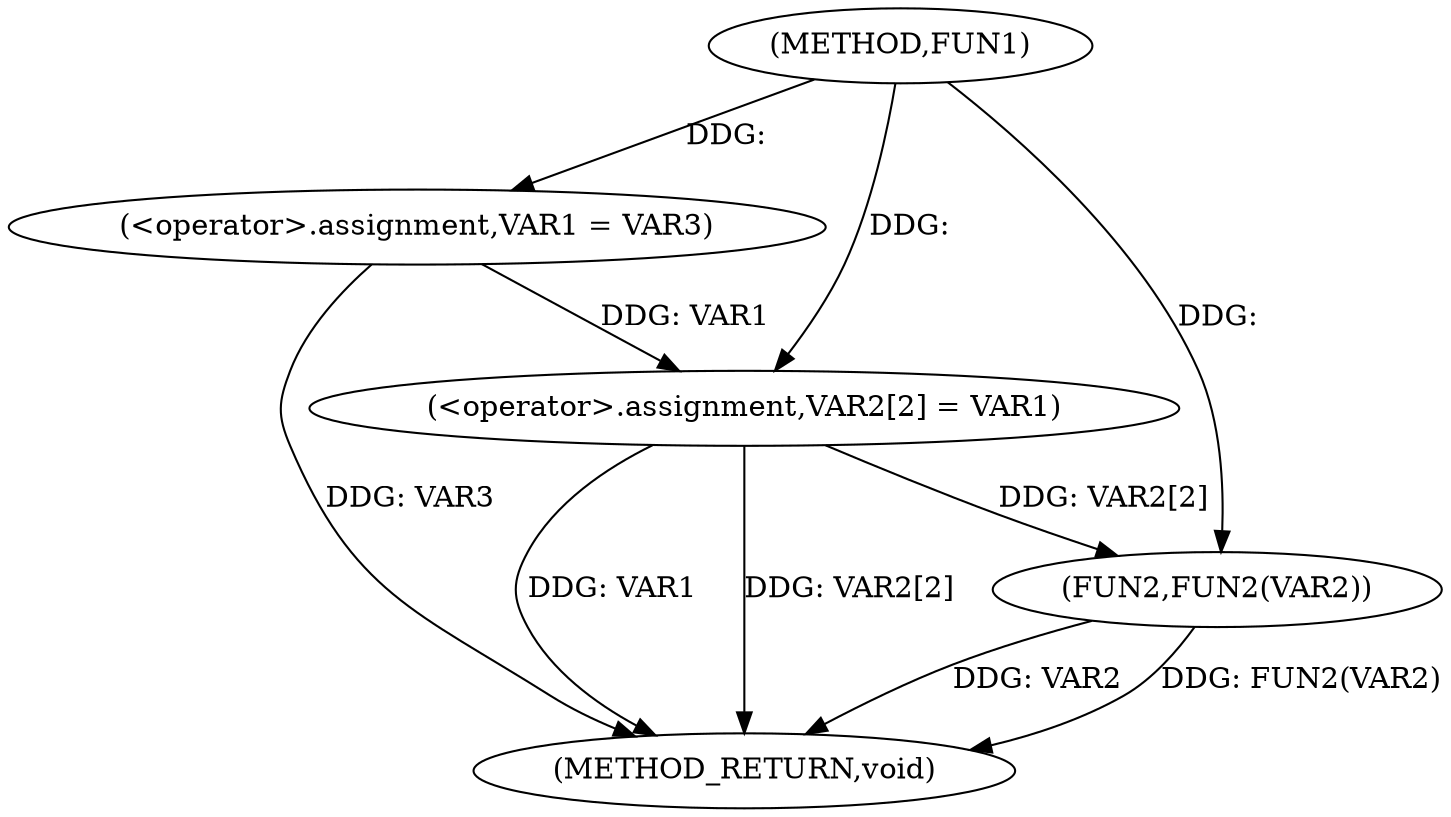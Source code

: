 digraph FUN1 {  
"1000100" [label = "(METHOD,FUN1)" ]
"1000115" [label = "(METHOD_RETURN,void)" ]
"1000105" [label = "(<operator>.assignment,VAR1 = VAR3)" ]
"1000108" [label = "(<operator>.assignment,VAR2[2] = VAR1)" ]
"1000113" [label = "(FUN2,FUN2(VAR2))" ]
  "1000105" -> "1000115"  [ label = "DDG: VAR3"] 
  "1000113" -> "1000115"  [ label = "DDG: VAR2"] 
  "1000108" -> "1000115"  [ label = "DDG: VAR1"] 
  "1000113" -> "1000115"  [ label = "DDG: FUN2(VAR2)"] 
  "1000108" -> "1000115"  [ label = "DDG: VAR2[2]"] 
  "1000100" -> "1000105"  [ label = "DDG: "] 
  "1000105" -> "1000108"  [ label = "DDG: VAR1"] 
  "1000100" -> "1000108"  [ label = "DDG: "] 
  "1000108" -> "1000113"  [ label = "DDG: VAR2[2]"] 
  "1000100" -> "1000113"  [ label = "DDG: "] 
}

